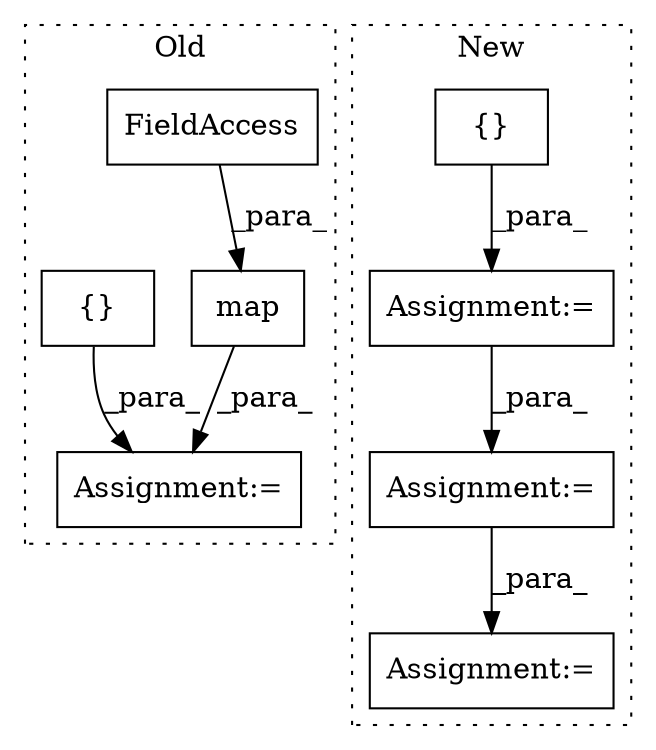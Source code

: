 digraph G {
subgraph cluster0 {
1 [label="map" a="32" s="9614,9677" l="4,1" shape="box"];
4 [label="Assignment:=" a="7" s="9684,9773" l="67,2" shape="box"];
5 [label="FieldAccess" a="22" s="9618" l="36" shape="box"];
8 [label="{}" a="4" s="9592,9604" l="1,1" shape="box"];
label = "Old";
style="dotted";
}
subgraph cluster1 {
2 [label="{}" a="4" s="9246,9270" l="1,1" shape="box"];
3 [label="Assignment:=" a="7" s="10011,10090" l="53,2" shape="box"];
6 [label="Assignment:=" a="7" s="9954" l="1" shape="box"];
7 [label="Assignment:=" a="7" s="9218" l="1" shape="box"];
label = "New";
style="dotted";
}
1 -> 4 [label="_para_"];
2 -> 7 [label="_para_"];
5 -> 1 [label="_para_"];
6 -> 3 [label="_para_"];
7 -> 6 [label="_para_"];
8 -> 4 [label="_para_"];
}
